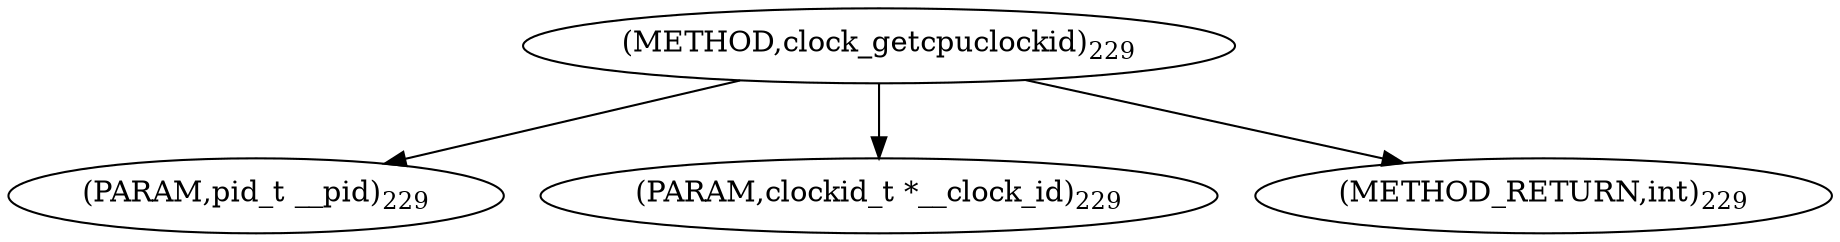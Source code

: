 digraph "clock_getcpuclockid" {  
"7991" [label = <(METHOD,clock_getcpuclockid)<SUB>229</SUB>> ]
"7992" [label = <(PARAM,pid_t __pid)<SUB>229</SUB>> ]
"7993" [label = <(PARAM,clockid_t *__clock_id)<SUB>229</SUB>> ]
"7994" [label = <(METHOD_RETURN,int)<SUB>229</SUB>> ]
  "7991" -> "7992" 
  "7991" -> "7993" 
  "7991" -> "7994" 
}
